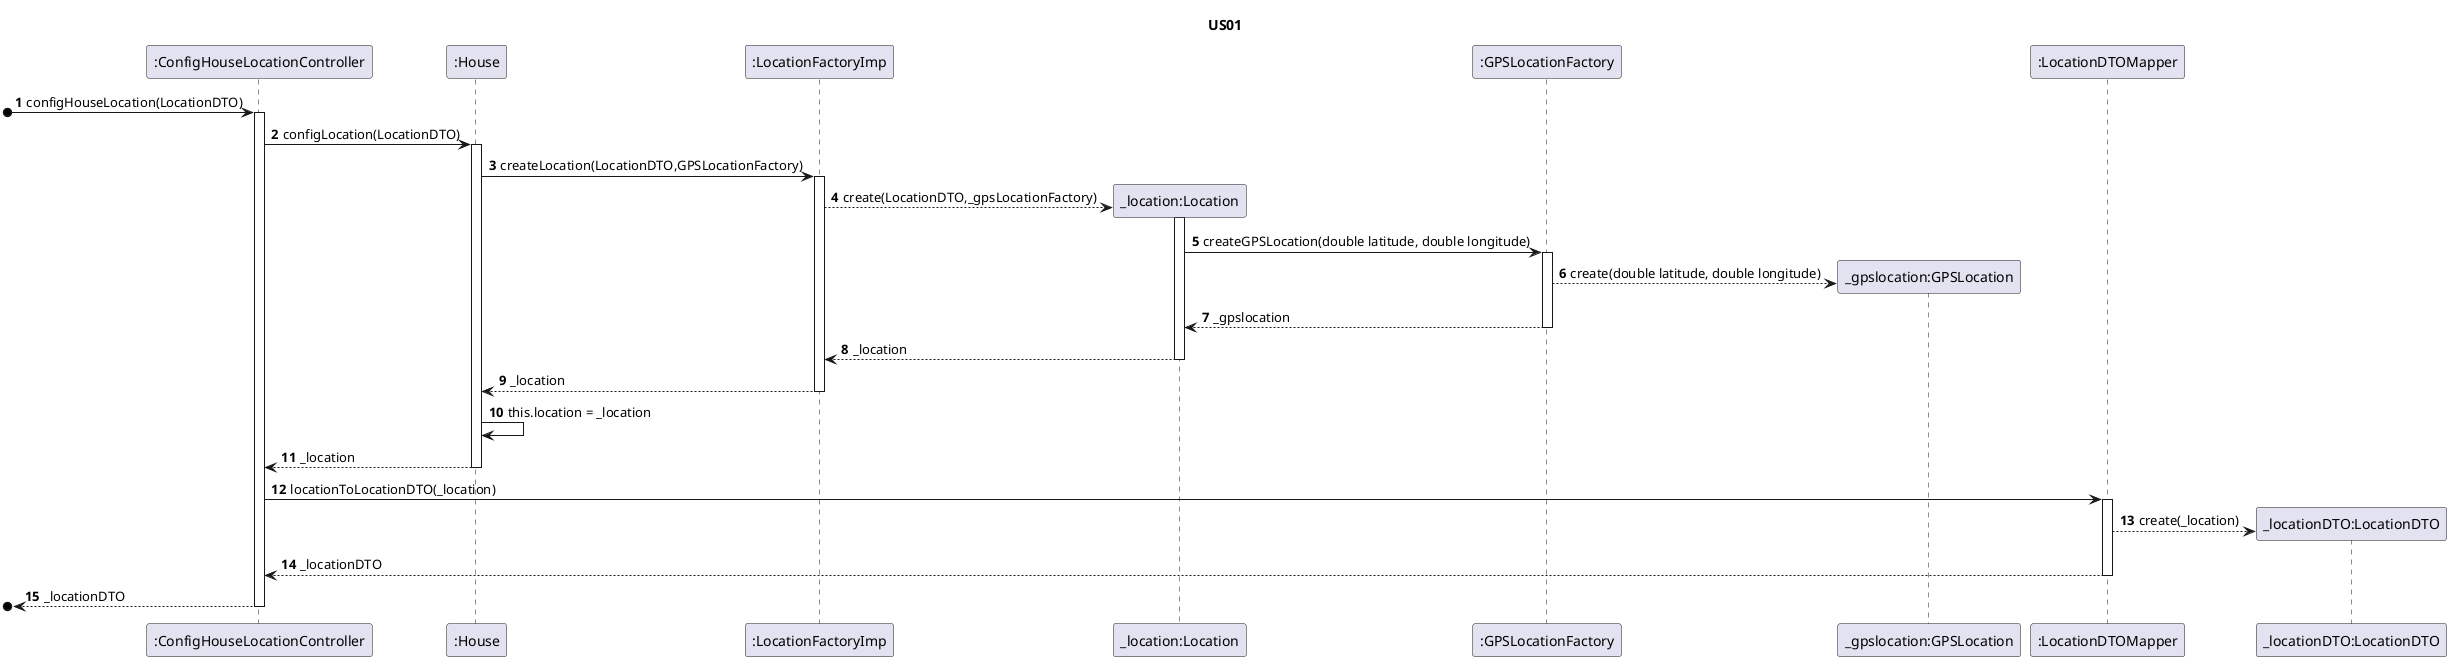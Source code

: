 @startuml

autonumber

title US01

/'
As an Administrator, I want to configure the location of the house.
'/

[o-> ":ConfigHouseLocationController" : configHouseLocation(LocationDTO)
activate ":ConfigHouseLocationController"
":ConfigHouseLocationController" -> ":House": configLocation(LocationDTO)
activate ":House"
":House" -> ":LocationFactoryImp": createLocation(LocationDTO,GPSLocationFactory)
activate ":LocationFactoryImp"
":LocationFactoryImp" -->"_location:Location"** : create(LocationDTO,_gpsLocationFactory)
activate "_location:Location"
"_location:Location" ->":GPSLocationFactory" : createGPSLocation(double latitude, double longitude)
activate ":GPSLocationFactory"
":GPSLocationFactory" -->"_gpslocation:GPSLocation"** : create(double latitude, double longitude)
":GPSLocationFactory" -->"_location:Location" : _gpslocation
deactivate ":GPSLocationFactory"
"_location:Location" -->":LocationFactoryImp" : _location
deactivate "_location:Location"
":LocationFactoryImp" -->":House" : _location
deactivate ":LocationFactoryImp"
":House" -> ":House" : this.location = _location
":House" -->":ConfigHouseLocationController" : _location
deactivate ":House"
":ConfigHouseLocationController" ->":LocationDTOMapper" : locationToLocationDTO(_location)
activate ":LocationDTOMapper"
":LocationDTOMapper" -->"_locationDTO:LocationDTO"** : create(_location)
":LocationDTOMapper" -->":ConfigHouseLocationController" : _locationDTO
deactivate ":LocationDTOMapper"
[o<--":ConfigHouseLocationController" : _locationDTO
deactivate ":ConfigHouseLocationController"

@enduml